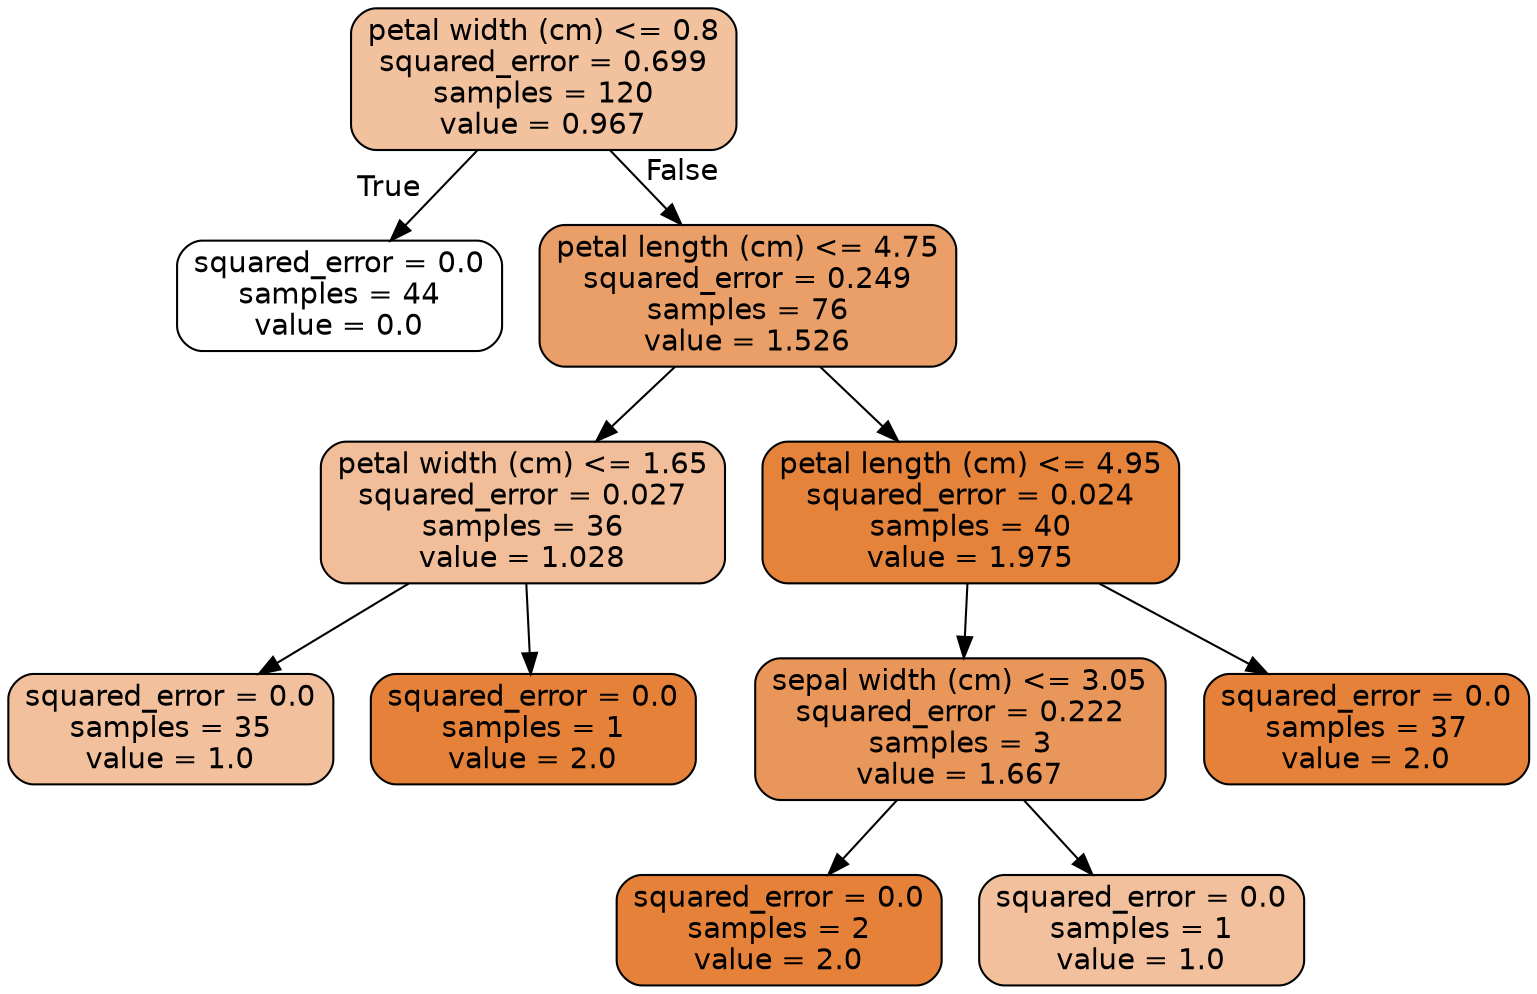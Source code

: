 digraph Tree {
node [shape=box, style="filled, rounded", color="black", fontname="helvetica"] ;
edge [fontname="helvetica"] ;
0 [label="petal width (cm) <= 0.8\nsquared_error = 0.699\nsamples = 120\nvalue = 0.967", fillcolor="#f2c29f"] ;
1 [label="squared_error = 0.0\nsamples = 44\nvalue = 0.0", fillcolor="#ffffff"] ;
0 -> 1 [labeldistance=2.5, labelangle=45, headlabel="True"] ;
2 [label="petal length (cm) <= 4.75\nsquared_error = 0.249\nsamples = 76\nvalue = 1.526", fillcolor="#eb9f68"] ;
0 -> 2 [labeldistance=2.5, labelangle=-45, headlabel="False"] ;
3 [label="petal width (cm) <= 1.65\nsquared_error = 0.027\nsamples = 36\nvalue = 1.028", fillcolor="#f2be99"] ;
2 -> 3 ;
4 [label="squared_error = 0.0\nsamples = 35\nvalue = 1.0", fillcolor="#f2c09c"] ;
3 -> 4 ;
5 [label="squared_error = 0.0\nsamples = 1\nvalue = 2.0", fillcolor="#e58139"] ;
3 -> 5 ;
6 [label="petal length (cm) <= 4.95\nsquared_error = 0.024\nsamples = 40\nvalue = 1.975", fillcolor="#e5833b"] ;
2 -> 6 ;
7 [label="sepal width (cm) <= 3.05\nsquared_error = 0.222\nsamples = 3\nvalue = 1.667", fillcolor="#e9965a"] ;
6 -> 7 ;
8 [label="squared_error = 0.0\nsamples = 2\nvalue = 2.0", fillcolor="#e58139"] ;
7 -> 8 ;
9 [label="squared_error = 0.0\nsamples = 1\nvalue = 1.0", fillcolor="#f2c09c"] ;
7 -> 9 ;
10 [label="squared_error = 0.0\nsamples = 37\nvalue = 2.0", fillcolor="#e58139"] ;
6 -> 10 ;
}